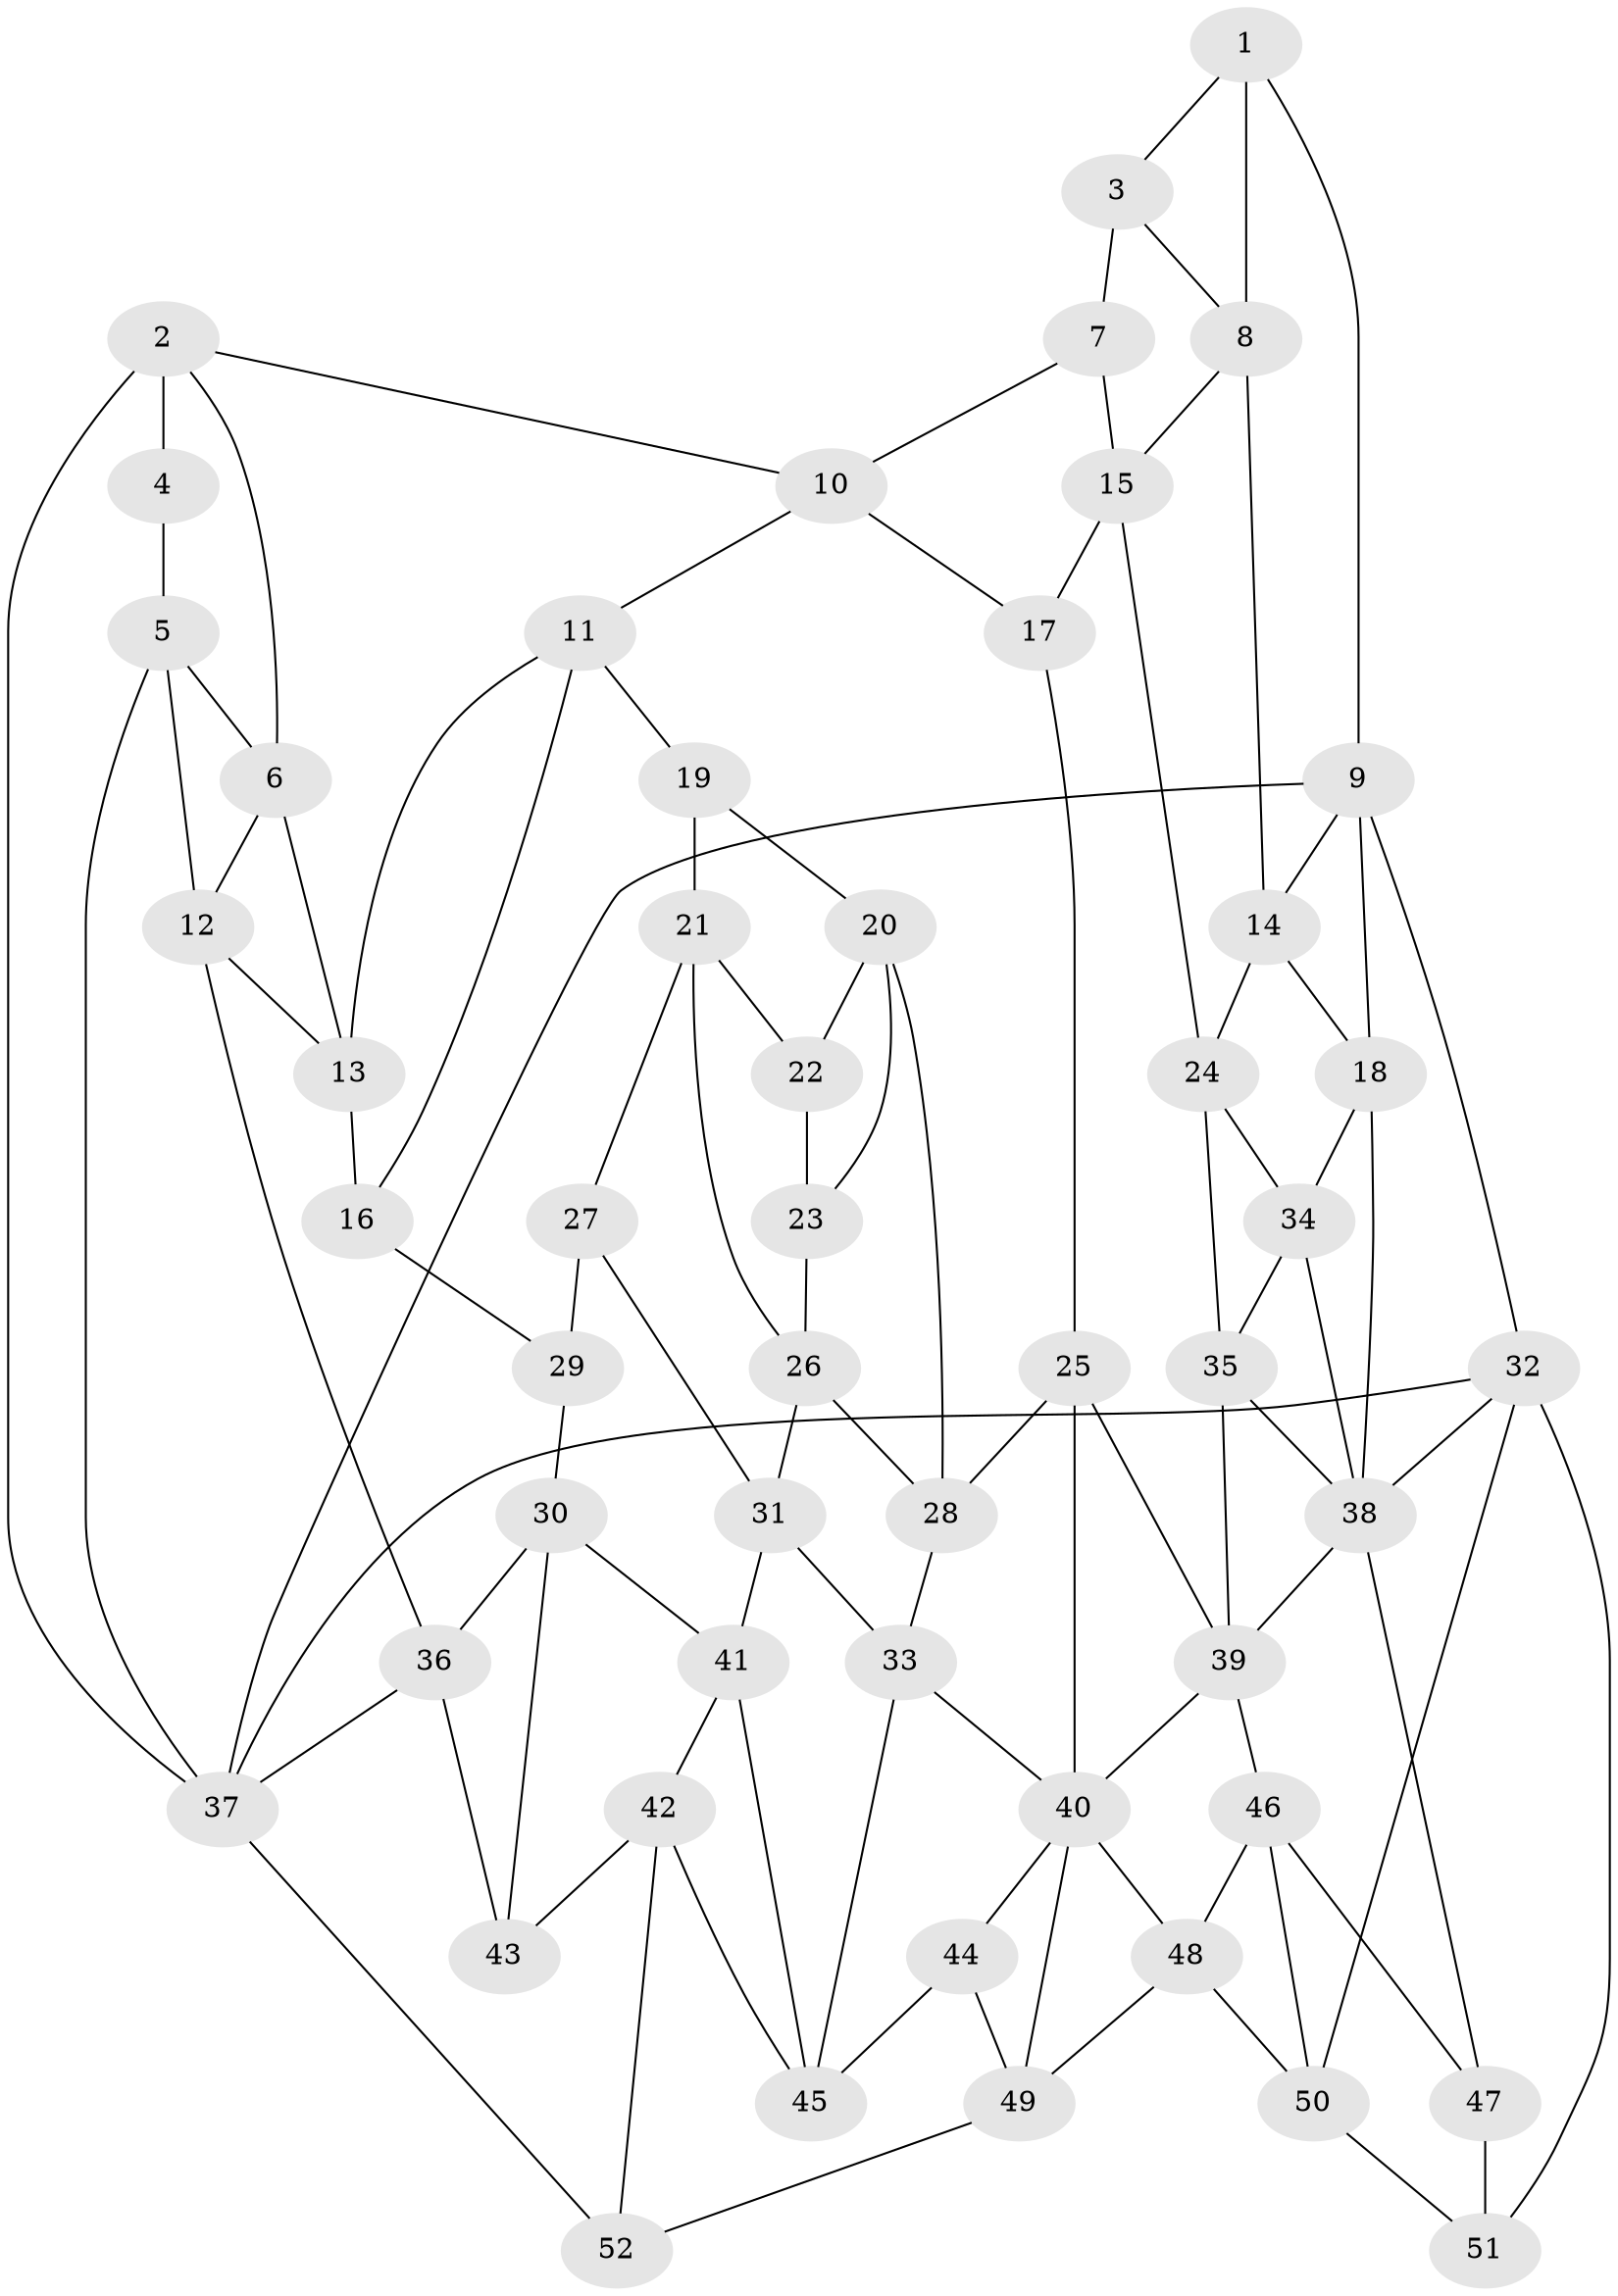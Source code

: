 // original degree distribution, {3: 0.019230769230769232, 5: 0.5192307692307693, 6: 0.22115384615384615, 4: 0.2403846153846154}
// Generated by graph-tools (version 1.1) at 2025/27/03/09/25 03:27:12]
// undirected, 52 vertices, 100 edges
graph export_dot {
graph [start="1"]
  node [color=gray90,style=filled];
  1;
  2;
  3;
  4;
  5;
  6;
  7;
  8;
  9;
  10;
  11;
  12;
  13;
  14;
  15;
  16;
  17;
  18;
  19;
  20;
  21;
  22;
  23;
  24;
  25;
  26;
  27;
  28;
  29;
  30;
  31;
  32;
  33;
  34;
  35;
  36;
  37;
  38;
  39;
  40;
  41;
  42;
  43;
  44;
  45;
  46;
  47;
  48;
  49;
  50;
  51;
  52;
  1 -- 3 [weight=1.0];
  1 -- 8 [weight=1.0];
  1 -- 9 [weight=1.0];
  2 -- 4 [weight=2.0];
  2 -- 6 [weight=1.0];
  2 -- 10 [weight=1.0];
  2 -- 37 [weight=1.0];
  3 -- 7 [weight=2.0];
  3 -- 8 [weight=1.0];
  4 -- 5 [weight=1.0];
  5 -- 6 [weight=1.0];
  5 -- 12 [weight=1.0];
  5 -- 37 [weight=1.0];
  6 -- 12 [weight=1.0];
  6 -- 13 [weight=1.0];
  7 -- 10 [weight=1.0];
  7 -- 15 [weight=1.0];
  8 -- 14 [weight=1.0];
  8 -- 15 [weight=1.0];
  9 -- 14 [weight=1.0];
  9 -- 18 [weight=1.0];
  9 -- 32 [weight=1.0];
  9 -- 37 [weight=1.0];
  10 -- 11 [weight=1.0];
  10 -- 17 [weight=1.0];
  11 -- 13 [weight=1.0];
  11 -- 16 [weight=1.0];
  11 -- 19 [weight=1.0];
  12 -- 13 [weight=1.0];
  12 -- 36 [weight=1.0];
  13 -- 16 [weight=1.0];
  14 -- 18 [weight=1.0];
  14 -- 24 [weight=1.0];
  15 -- 17 [weight=1.0];
  15 -- 24 [weight=1.0];
  16 -- 29 [weight=1.0];
  17 -- 25 [weight=1.0];
  18 -- 34 [weight=1.0];
  18 -- 38 [weight=1.0];
  19 -- 20 [weight=1.0];
  19 -- 21 [weight=1.0];
  20 -- 22 [weight=1.0];
  20 -- 23 [weight=1.0];
  20 -- 28 [weight=1.0];
  21 -- 22 [weight=1.0];
  21 -- 26 [weight=1.0];
  21 -- 27 [weight=1.0];
  22 -- 23 [weight=2.0];
  23 -- 26 [weight=1.0];
  24 -- 34 [weight=1.0];
  24 -- 35 [weight=1.0];
  25 -- 28 [weight=1.0];
  25 -- 39 [weight=1.0];
  25 -- 40 [weight=1.0];
  26 -- 28 [weight=1.0];
  26 -- 31 [weight=1.0];
  27 -- 29 [weight=2.0];
  27 -- 31 [weight=1.0];
  28 -- 33 [weight=1.0];
  29 -- 30 [weight=1.0];
  30 -- 36 [weight=1.0];
  30 -- 41 [weight=1.0];
  30 -- 43 [weight=1.0];
  31 -- 33 [weight=1.0];
  31 -- 41 [weight=1.0];
  32 -- 37 [weight=1.0];
  32 -- 38 [weight=1.0];
  32 -- 50 [weight=1.0];
  32 -- 51 [weight=1.0];
  33 -- 40 [weight=1.0];
  33 -- 45 [weight=1.0];
  34 -- 35 [weight=1.0];
  34 -- 38 [weight=1.0];
  35 -- 38 [weight=1.0];
  35 -- 39 [weight=1.0];
  36 -- 37 [weight=1.0];
  36 -- 43 [weight=1.0];
  37 -- 52 [weight=1.0];
  38 -- 39 [weight=1.0];
  38 -- 47 [weight=1.0];
  39 -- 40 [weight=1.0];
  39 -- 46 [weight=1.0];
  40 -- 44 [weight=1.0];
  40 -- 48 [weight=1.0];
  40 -- 49 [weight=1.0];
  41 -- 42 [weight=1.0];
  41 -- 45 [weight=1.0];
  42 -- 43 [weight=1.0];
  42 -- 45 [weight=1.0];
  42 -- 52 [weight=1.0];
  44 -- 45 [weight=1.0];
  44 -- 49 [weight=1.0];
  46 -- 47 [weight=1.0];
  46 -- 48 [weight=1.0];
  46 -- 50 [weight=1.0];
  47 -- 51 [weight=2.0];
  48 -- 49 [weight=1.0];
  48 -- 50 [weight=1.0];
  49 -- 52 [weight=1.0];
  50 -- 51 [weight=1.0];
}

